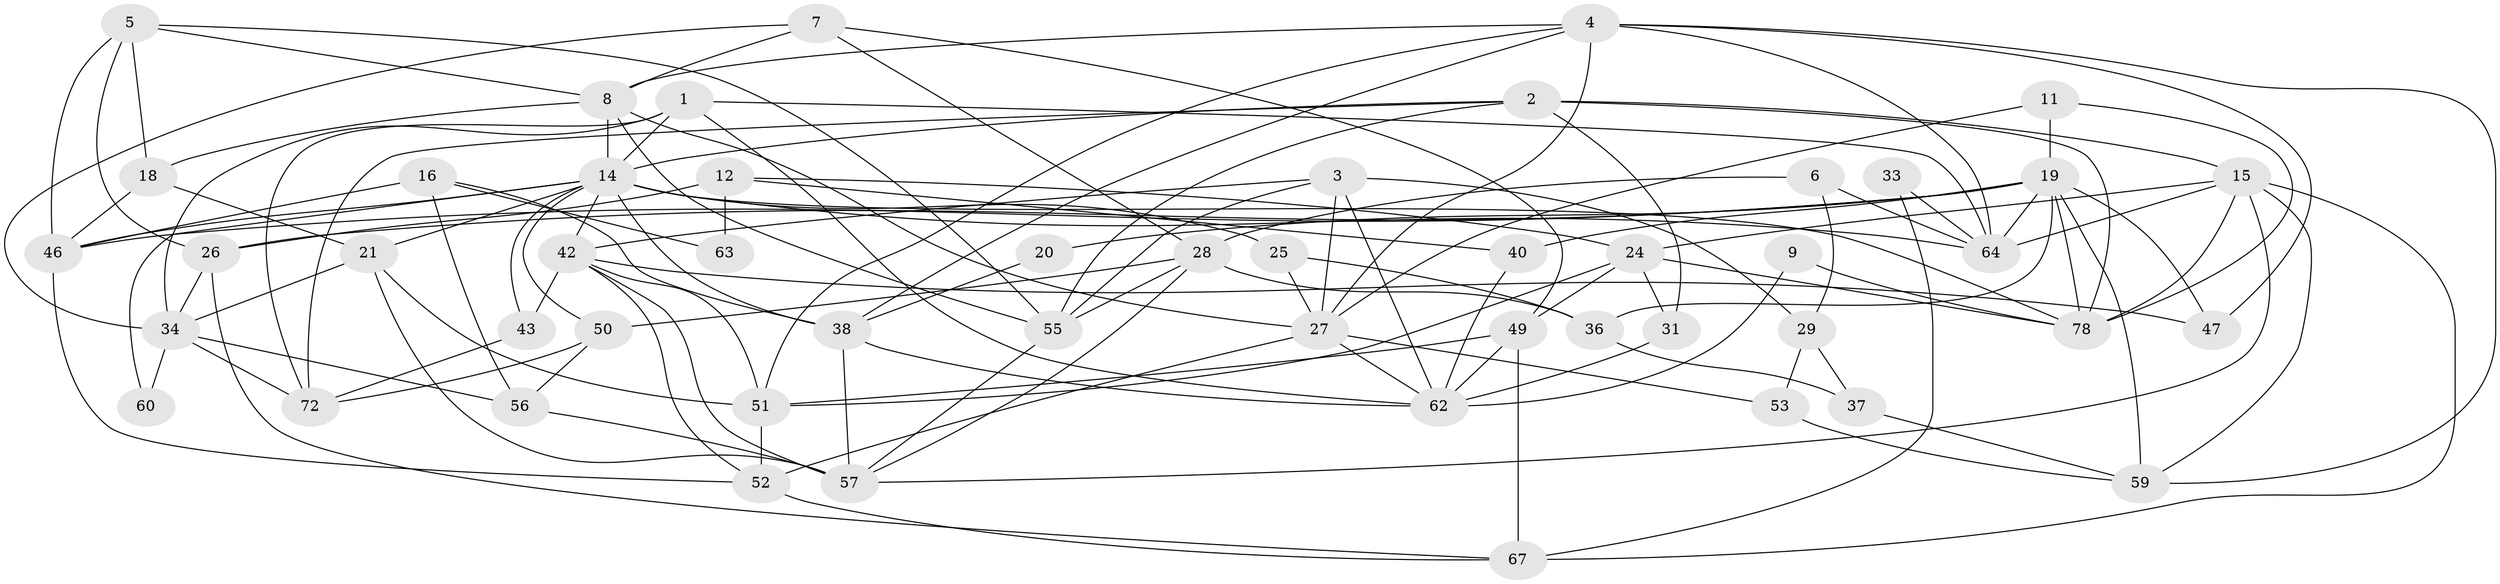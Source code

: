 // original degree distribution, {5: 0.15294117647058825, 3: 0.35294117647058826, 4: 0.24705882352941178, 6: 0.10588235294117647, 2: 0.09411764705882353, 7: 0.011764705882352941, 8: 0.03529411764705882}
// Generated by graph-tools (version 1.1) at 2025/11/02/27/25 16:11:18]
// undirected, 51 vertices, 128 edges
graph export_dot {
graph [start="1"]
  node [color=gray90,style=filled];
  1 [super="+32"];
  2 [super="+30"];
  3 [super="+84"];
  4 [super="+23"];
  5 [super="+10"];
  6;
  7 [super="+13"];
  8 [super="+17"];
  9;
  11;
  12 [super="+74"];
  14 [super="+44"];
  15 [super="+73"];
  16 [super="+76"];
  18 [super="+70"];
  19 [super="+35"];
  20;
  21 [super="+22"];
  24 [super="+71"];
  25;
  26 [super="+39"];
  27 [super="+65"];
  28 [super="+48"];
  29 [super="+45"];
  31;
  33;
  34 [super="+61"];
  36;
  37;
  38 [super="+41"];
  40;
  42 [super="+80"];
  43;
  46 [super="+54"];
  47;
  49 [super="+83"];
  50 [super="+58"];
  51;
  52 [super="+75"];
  53;
  55 [super="+68"];
  56 [super="+77"];
  57 [super="+81"];
  59 [super="+69"];
  60;
  62 [super="+66"];
  63;
  64 [super="+79"];
  67;
  72 [super="+85"];
  78 [super="+82"];
  1 -- 14;
  1 -- 34;
  1 -- 64;
  1 -- 62;
  1 -- 72;
  2 -- 31;
  2 -- 72;
  2 -- 55;
  2 -- 78 [weight=2];
  2 -- 14;
  2 -- 15;
  3 -- 62;
  3 -- 27;
  3 -- 29;
  3 -- 55;
  3 -- 42;
  4 -- 59;
  4 -- 64;
  4 -- 51;
  4 -- 27;
  4 -- 47;
  4 -- 8;
  4 -- 38;
  5 -- 55;
  5 -- 18;
  5 -- 8;
  5 -- 46;
  5 -- 26 [weight=2];
  6 -- 28;
  6 -- 29;
  6 -- 64;
  7 -- 28;
  7 -- 8;
  7 -- 34;
  7 -- 49;
  8 -- 27;
  8 -- 18;
  8 -- 14;
  8 -- 55;
  9 -- 62;
  9 -- 78;
  11 -- 27;
  11 -- 19;
  11 -- 78;
  12 -- 40;
  12 -- 24;
  12 -- 26;
  12 -- 63;
  14 -- 25;
  14 -- 43;
  14 -- 60;
  14 -- 78;
  14 -- 64;
  14 -- 21;
  14 -- 38;
  14 -- 46;
  14 -- 50;
  14 -- 42;
  15 -- 57;
  15 -- 67;
  15 -- 78;
  15 -- 59;
  15 -- 64;
  15 -- 24 [weight=2];
  16 -- 38;
  16 -- 63;
  16 -- 56 [weight=2];
  16 -- 46;
  18 -- 21;
  18 -- 46;
  19 -- 59;
  19 -- 20;
  19 -- 36;
  19 -- 64;
  19 -- 40;
  19 -- 78;
  19 -- 47;
  19 -- 46;
  19 -- 26;
  20 -- 38;
  21 -- 57;
  21 -- 34;
  21 -- 51;
  24 -- 51;
  24 -- 78 [weight=2];
  24 -- 49;
  24 -- 31;
  25 -- 36;
  25 -- 27;
  26 -- 67;
  26 -- 34;
  27 -- 52;
  27 -- 53;
  27 -- 62;
  28 -- 36;
  28 -- 57;
  28 -- 55;
  28 -- 50;
  29 -- 37;
  29 -- 53;
  31 -- 62;
  33 -- 67;
  33 -- 64;
  34 -- 60;
  34 -- 72;
  34 -- 56;
  36 -- 37;
  37 -- 59;
  38 -- 62;
  38 -- 57;
  40 -- 62;
  42 -- 52;
  42 -- 43;
  42 -- 47;
  42 -- 51;
  42 -- 57;
  43 -- 72;
  46 -- 52;
  49 -- 51;
  49 -- 67;
  49 -- 62;
  50 -- 56;
  50 -- 72;
  51 -- 52;
  52 -- 67;
  53 -- 59;
  55 -- 57;
  56 -- 57 [weight=2];
}
